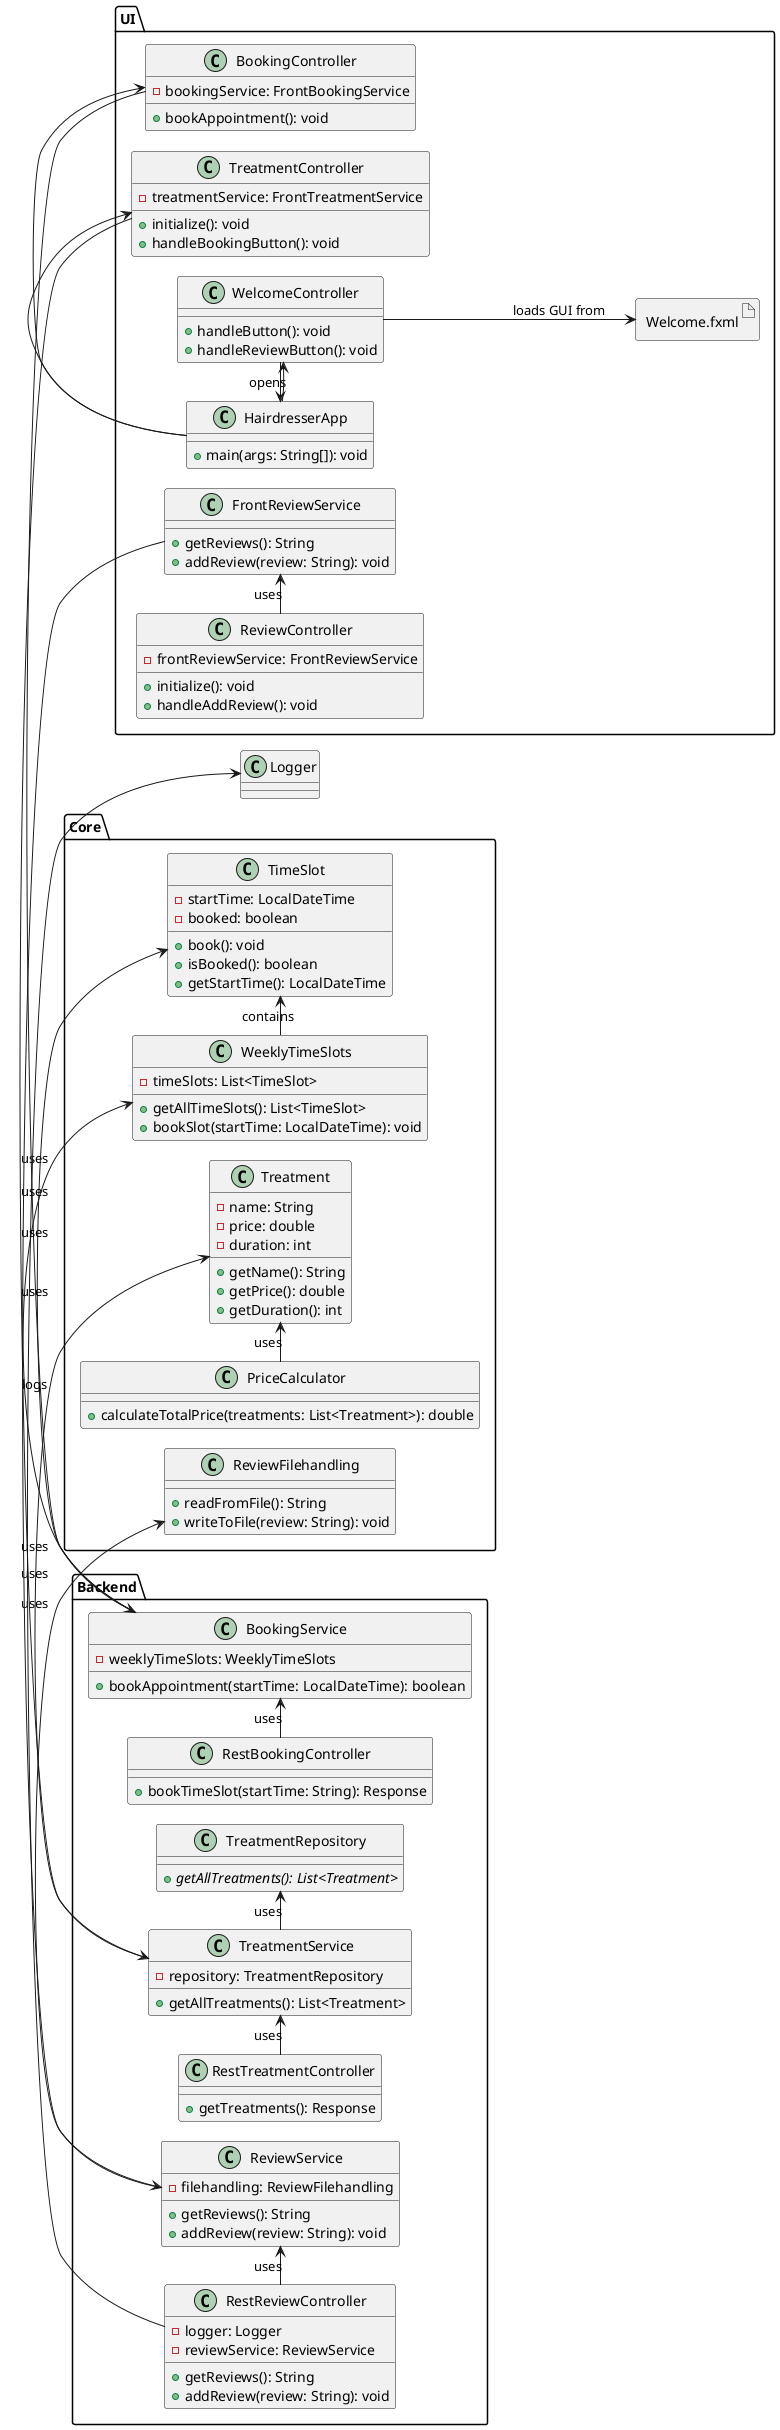 @startuml klassediagram
allowmixing

left to right direction
skinparam nodesep 20

package "Core" {
  class Treatment {
    - name: String
    - price: double
    - duration: int
    + getName(): String
    + getPrice(): double
    + getDuration(): int
  }

  class PriceCalculator {
    + calculateTotalPrice(treatments: List<Treatment>): double
  }

  class TimeSlot {
    - startTime: LocalDateTime
    - booked: boolean
    + book(): void
    + isBooked(): boolean
    + getStartTime(): LocalDateTime
  }

  class WeeklyTimeSlots {
    - timeSlots: List<TimeSlot>
    + getAllTimeSlots(): List<TimeSlot>
    + bookSlot(startTime: LocalDateTime): void
  }
  
  class ReviewFilehandling {
    + readFromFile(): String
    + writeToFile(review: String): void
  }
}

package "Backend" {
  class BookingService {
    - weeklyTimeSlots: WeeklyTimeSlots
    + bookAppointment(startTime: LocalDateTime): boolean
  }

  class TreatmentService {
    - repository: TreatmentRepository
    + getAllTreatments(): List<Treatment>
  }

  class TreatmentRepository {
    {abstract} + getAllTreatments(): List<Treatment>
  }

  class RestBookingController {
    + bookTimeSlot(startTime: String): Response
  }

  class RestTreatmentController {
    + getTreatments(): Response
  }

  class ReviewService {
    - filehandling: ReviewFilehandling
    + getReviews(): String
    + addReview(review: String): void
  }

  class RestReviewController {
    - logger: Logger
    - reviewService: ReviewService
    + getReviews(): String
    + addReview(review: String): void
  }
}

package "UI" {
  class HairdresserApp {
    + main(args: String[]): void
  }

  class BookingController {
    - bookingService: FrontBookingService
    + bookAppointment(): void
  }

  class TreatmentController {
    - treatmentService: FrontTreatmentService
    + initialize(): void
    + handleBookingButton(): void
  }
  
  class WelcomeController {
    + handleButton(): void
    + handleReviewButton(): void
  }

  class ReviewController {
    - frontReviewService: FrontReviewService
    + initialize(): void
    + handleAddReview(): void
  }

  class FrontReviewService {
    + getReviews(): String
    + addReview(review: String): void
  }

  artifact "Welcome.fxml" as FXML_Welcome
}

BookingService -> WeeklyTimeSlots : "uses"
BookingService -> TimeSlot : "uses"
TreatmentService -> TreatmentRepository : "uses"
TreatmentService -> Treatment : "uses"

PriceCalculator -> Treatment : "uses"
WeeklyTimeSlots -> TimeSlot : "contains"
RestBookingController -> BookingService : "uses"
RestTreatmentController -> TreatmentService : "uses"

ReviewService -> ReviewFilehandling : "uses"
RestReviewController -> ReviewService : "uses"
RestReviewController -> Logger : "logs"

BookingController -> BookingService : "uses"
TreatmentController -> TreatmentService : "uses"
WelcomeController -> HairdresserApp : "opens"
WelcomeController --> FXML_Welcome : "loads GUI from"
ReviewController -> FrontReviewService : "uses"
FrontReviewService -> ReviewService : "uses"

HairdresserApp -> BookingController
HairdresserApp -> TreatmentController
HairdresserApp -> WelcomeController

@enduml